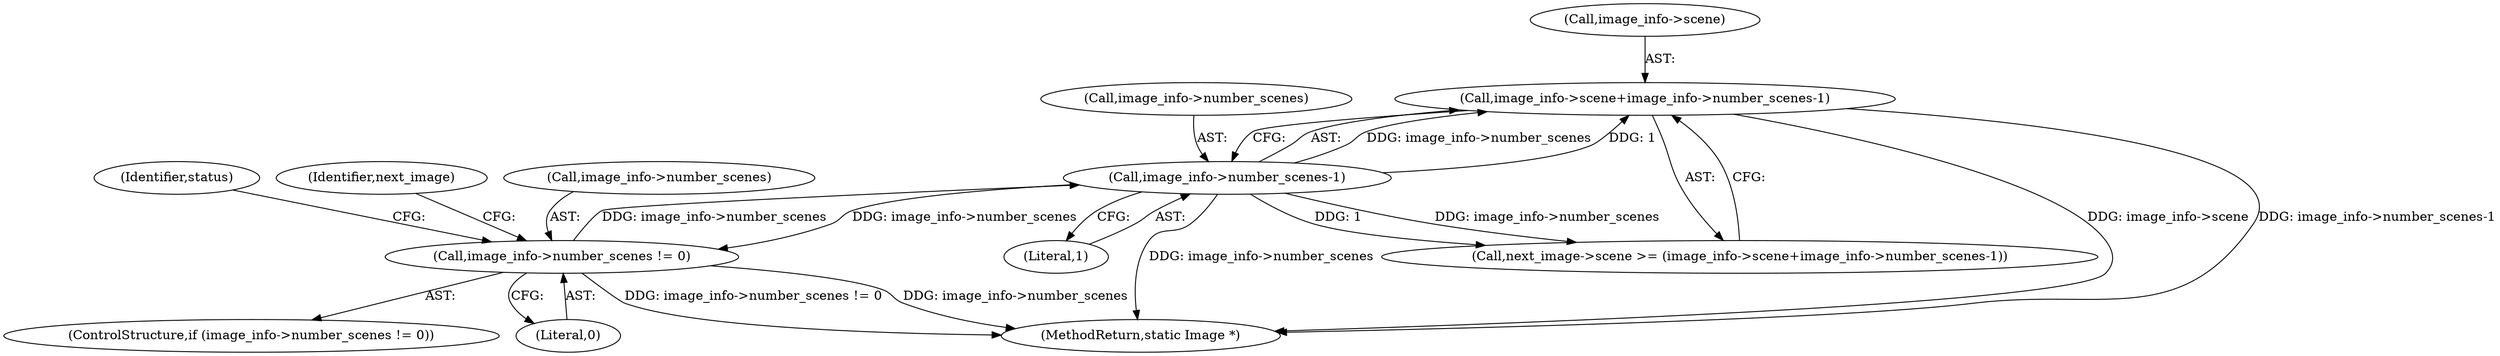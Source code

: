 digraph "0_ImageMagick_6b6bff054d569a77973f2140c0e86366e6168a6c_2@pointer" {
"1000553" [label="(Call,image_info->scene+image_info->number_scenes-1)"];
"1000557" [label="(Call,image_info->number_scenes-1)"];
"1000543" [label="(Call,image_info->number_scenes != 0)"];
"1000564" [label="(Identifier,status)"];
"1000551" [label="(Identifier,next_image)"];
"1000554" [label="(Call,image_info->scene)"];
"1000558" [label="(Call,image_info->number_scenes)"];
"1000542" [label="(ControlStructure,if (image_info->number_scenes != 0))"];
"1000561" [label="(Literal,1)"];
"1000544" [label="(Call,image_info->number_scenes)"];
"1000635" [label="(MethodReturn,static Image *)"];
"1000557" [label="(Call,image_info->number_scenes-1)"];
"1000549" [label="(Call,next_image->scene >= (image_info->scene+image_info->number_scenes-1))"];
"1000553" [label="(Call,image_info->scene+image_info->number_scenes-1)"];
"1000547" [label="(Literal,0)"];
"1000543" [label="(Call,image_info->number_scenes != 0)"];
"1000553" -> "1000549"  [label="AST: "];
"1000553" -> "1000557"  [label="CFG: "];
"1000554" -> "1000553"  [label="AST: "];
"1000557" -> "1000553"  [label="AST: "];
"1000549" -> "1000553"  [label="CFG: "];
"1000553" -> "1000635"  [label="DDG: image_info->scene"];
"1000553" -> "1000635"  [label="DDG: image_info->number_scenes-1"];
"1000557" -> "1000553"  [label="DDG: image_info->number_scenes"];
"1000557" -> "1000553"  [label="DDG: 1"];
"1000557" -> "1000561"  [label="CFG: "];
"1000558" -> "1000557"  [label="AST: "];
"1000561" -> "1000557"  [label="AST: "];
"1000557" -> "1000635"  [label="DDG: image_info->number_scenes"];
"1000557" -> "1000543"  [label="DDG: image_info->number_scenes"];
"1000557" -> "1000549"  [label="DDG: image_info->number_scenes"];
"1000557" -> "1000549"  [label="DDG: 1"];
"1000543" -> "1000557"  [label="DDG: image_info->number_scenes"];
"1000543" -> "1000542"  [label="AST: "];
"1000543" -> "1000547"  [label="CFG: "];
"1000544" -> "1000543"  [label="AST: "];
"1000547" -> "1000543"  [label="AST: "];
"1000551" -> "1000543"  [label="CFG: "];
"1000564" -> "1000543"  [label="CFG: "];
"1000543" -> "1000635"  [label="DDG: image_info->number_scenes != 0"];
"1000543" -> "1000635"  [label="DDG: image_info->number_scenes"];
}
